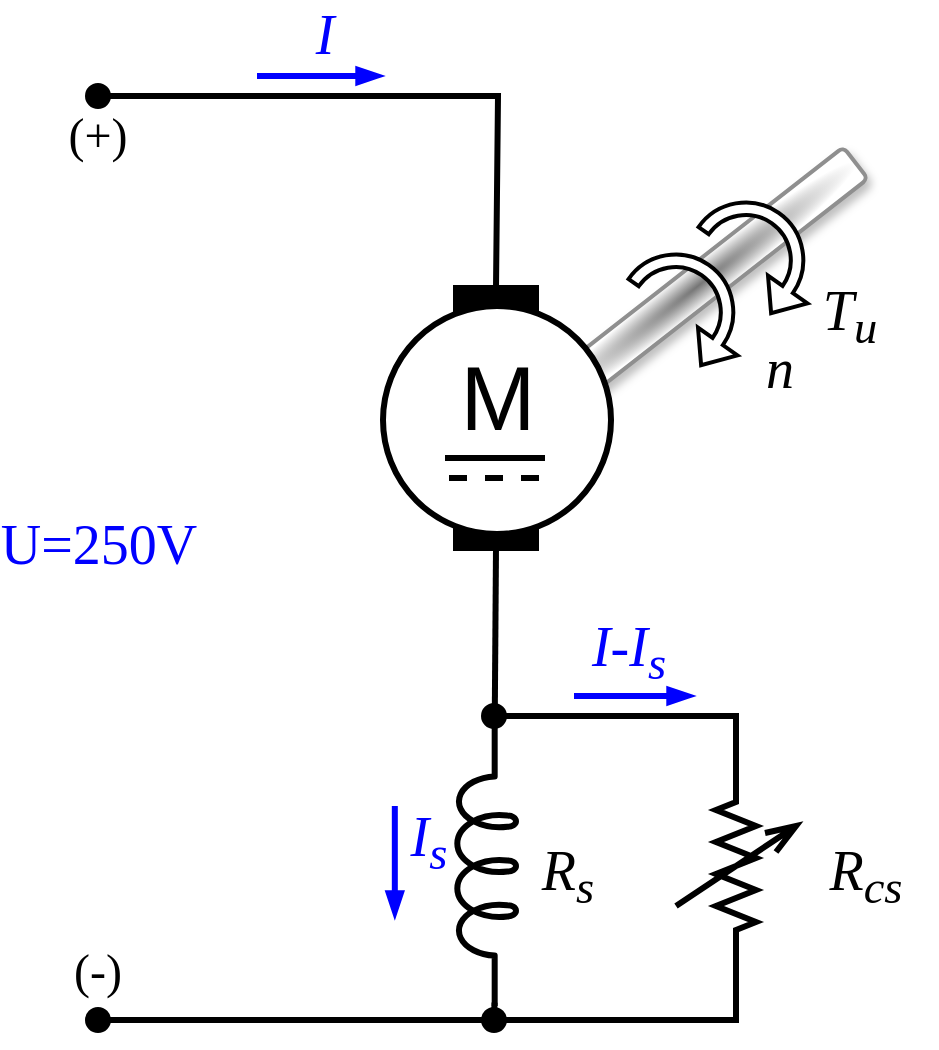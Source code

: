 <mxfile version="28.0.9">
  <diagram id="WaGvc5aDVcwJ2O8X9qRp" name="Página-1">
    <mxGraphModel dx="772" dy="494" grid="1" gridSize="10" guides="1" tooltips="1" connect="1" arrows="1" fold="1" page="1" pageScale="1" pageWidth="827" pageHeight="1169" math="0" shadow="0">
      <root>
        <mxCell id="0" />
        <mxCell id="1" parent="0" />
        <mxCell id="arvUL8lsrQ8Z9jREooVD-17" value="" style="rounded=1;whiteSpace=wrap;html=1;fontFamily=Times New Roman;fontSize=28;strokeWidth=2;rotation=-38;fillColor=#757575;gradientColor=#ffffff;gradientDirection=radial;strokeColor=#8F8F8F;shadow=1;glass=0;" parent="1" vertex="1">
          <mxGeometry x="400" y="425" width="200" height="20" as="geometry" />
        </mxCell>
        <mxCell id="a0kRVQ_6KHBx3ldC4yZE-3" style="edgeStyle=orthogonalEdgeStyle;rounded=0;orthogonalLoop=1;jettySize=auto;html=1;exitX=1;exitY=0.645;exitDx=0;exitDy=0;exitPerimeter=0;fontSize=45;" parent="1" source="EwHTVLRrVT_rf0cmMfTu-11" edge="1">
          <mxGeometry relative="1" as="geometry">
            <mxPoint x="398.241" y="654.724" as="targetPoint" />
          </mxGeometry>
        </mxCell>
        <mxCell id="EwHTVLRrVT_rf0cmMfTu-11" value="" style="pointerEvents=1;verticalLabelPosition=bottom;shadow=0;dashed=0;align=center;html=1;verticalAlign=top;shape=mxgraph.electrical.inductors.inductor_5;strokeWidth=3;rotation=-90;" parent="1" vertex="1">
          <mxGeometry x="324" y="710" width="140" height="30" as="geometry" />
        </mxCell>
        <mxCell id="EwHTVLRrVT_rf0cmMfTu-35" value="" style="endArrow=none;html=1;strokeWidth=3;exitX=1;exitY=0.5;exitDx=0;exitDy=0;entryX=1;entryY=0.645;entryDx=0;entryDy=0;entryPerimeter=0;" parent="1" source="EwHTVLRrVT_rf0cmMfTu-27" target="EwHTVLRrVT_rf0cmMfTu-11" edge="1">
          <mxGeometry width="50" height="50" relative="1" as="geometry">
            <mxPoint x="394" y="590" as="sourcePoint" />
            <mxPoint x="464" y="590" as="targetPoint" />
          </mxGeometry>
        </mxCell>
        <mxCell id="EwHTVLRrVT_rf0cmMfTu-60" value="" style="html=1;shadow=0;dashed=0;align=center;verticalAlign=middle;shape=mxgraph.arrows2.uTurnArrow;dy=3.12;arrowHead=24.1;dx2=14.49;strokeColor=#000000;strokeWidth=2;fillColor=#FFFFFF;rotation=125;" parent="1" vertex="1">
          <mxGeometry x="498" y="399.5" width="14" height="66.5" as="geometry" />
        </mxCell>
        <mxCell id="EwHTVLRrVT_rf0cmMfTu-67" value="&lt;font face=&quot;Times New Roman&quot; size=&quot;1&quot;&gt;&lt;i style=&quot;font-size: 28px&quot;&gt;n&lt;/i&gt;&lt;/font&gt;" style="text;html=1;strokeColor=none;fillColor=none;align=center;verticalAlign=middle;whiteSpace=wrap;rounded=0;dashed=1;" parent="1" vertex="1">
          <mxGeometry x="521" y="466" width="40" height="20" as="geometry" />
        </mxCell>
        <mxCell id="EwHTVLRrVT_rf0cmMfTu-74" value="" style="endArrow=oval;html=1;strokeWidth=3;endFill=1;endSize=10;exitX=0;exitY=0.5;exitDx=0;exitDy=0;rounded=0;" parent="1" source="EwHTVLRrVT_rf0cmMfTu-27" edge="1">
          <mxGeometry width="50" height="50" relative="1" as="geometry">
            <mxPoint x="400" y="340" as="sourcePoint" />
            <mxPoint x="200" y="340" as="targetPoint" />
            <Array as="points">
              <mxPoint x="400" y="340" />
            </Array>
          </mxGeometry>
        </mxCell>
        <mxCell id="EwHTVLRrVT_rf0cmMfTu-27" value="" style="rounded=0;whiteSpace=wrap;html=1;strokeColor=#000000;strokeWidth=3;fillColor=#000000;rotation=90;" parent="1" vertex="1">
          <mxGeometry x="334" y="481" width="130" height="40" as="geometry" />
        </mxCell>
        <mxCell id="EwHTVLRrVT_rf0cmMfTu-28" value="" style="ellipse;whiteSpace=wrap;html=1;aspect=fixed;strokeColor=#000000;strokeWidth=3;fillColor=#FFFFFF;" parent="1" vertex="1">
          <mxGeometry x="342.5" y="445" width="114" height="114" as="geometry" />
        </mxCell>
        <mxCell id="EwHTVLRrVT_rf0cmMfTu-29" value="M" style="text;html=1;strokeColor=none;fillColor=none;align=center;verticalAlign=middle;whiteSpace=wrap;rounded=0;fontSize=45;" parent="1" vertex="1">
          <mxGeometry x="379.5" y="481" width="40" height="20" as="geometry" />
        </mxCell>
        <mxCell id="EwHTVLRrVT_rf0cmMfTu-32" value="" style="group" parent="1" vertex="1" connectable="0">
          <mxGeometry x="373.5" y="521" width="52" height="10" as="geometry" />
        </mxCell>
        <mxCell id="EwHTVLRrVT_rf0cmMfTu-30" value="" style="endArrow=none;dashed=1;html=1;strokeWidth=3;" parent="EwHTVLRrVT_rf0cmMfTu-32" edge="1">
          <mxGeometry width="50" height="50" relative="1" as="geometry">
            <mxPoint x="2" y="10" as="sourcePoint" />
            <mxPoint x="52" y="10" as="targetPoint" />
          </mxGeometry>
        </mxCell>
        <mxCell id="EwHTVLRrVT_rf0cmMfTu-31" value="" style="endArrow=none;html=1;strokeWidth=3;" parent="EwHTVLRrVT_rf0cmMfTu-32" edge="1">
          <mxGeometry width="50" height="50" relative="1" as="geometry">
            <mxPoint as="sourcePoint" />
            <mxPoint x="50" as="targetPoint" />
          </mxGeometry>
        </mxCell>
        <mxCell id="arvUL8lsrQ8Z9jREooVD-2" style="edgeStyle=orthogonalEdgeStyle;rounded=0;orthogonalLoop=1;jettySize=auto;html=1;endArrow=oval;endFill=1;endSize=10;strokeWidth=3;exitX=0.012;exitY=0.642;exitDx=0;exitDy=0;exitPerimeter=0;" parent="1" source="EwHTVLRrVT_rf0cmMfTu-11" edge="1">
          <mxGeometry relative="1" as="geometry">
            <mxPoint x="398" y="802" as="targetPoint" />
            <mxPoint x="397.84" y="787.86" as="sourcePoint" />
          </mxGeometry>
        </mxCell>
        <mxCell id="arvUL8lsrQ8Z9jREooVD-24" value="" style="endArrow=blockThin;html=1;rounded=0;fontFamily=Times New Roman;fontSize=28;strokeWidth=3;endFill=1;strokeColor=#0000FF;" parent="1" edge="1">
          <mxGeometry width="50" height="50" relative="1" as="geometry">
            <mxPoint x="348.41" y="695" as="sourcePoint" />
            <mxPoint x="348.41" y="751" as="targetPoint" />
          </mxGeometry>
        </mxCell>
        <mxCell id="arvUL8lsrQ8Z9jREooVD-27" value="&lt;font color=&quot;#0000ff&quot;&gt;&lt;i&gt;I&lt;sub&gt;s&lt;/sub&gt;&lt;/i&gt;&lt;/font&gt;" style="edgeLabel;html=1;align=center;verticalAlign=middle;resizable=0;points=[];fontSize=28;fontFamily=Times New Roman;" parent="arvUL8lsrQ8Z9jREooVD-24" vertex="1" connectable="0">
          <mxGeometry x="-0.33" relative="1" as="geometry">
            <mxPoint x="16" y="-1" as="offset" />
          </mxGeometry>
        </mxCell>
        <mxCell id="arvUL8lsrQ8Z9jREooVD-22" value="" style="endArrow=blockThin;html=1;rounded=0;fontFamily=Times New Roman;fontSize=28;strokeWidth=3;endFill=1;strokeColor=#0000FF;" parent="1" edge="1">
          <mxGeometry width="50" height="50" relative="1" as="geometry">
            <mxPoint x="279.5" y="330" as="sourcePoint" />
            <mxPoint x="342.5" y="330" as="targetPoint" />
          </mxGeometry>
        </mxCell>
        <mxCell id="arvUL8lsrQ8Z9jREooVD-28" value="&lt;i&gt;I&lt;/i&gt;" style="edgeLabel;html=1;align=center;verticalAlign=middle;resizable=0;points=[];fontSize=28;fontFamily=Times New Roman;fontColor=#0000FF;" parent="arvUL8lsrQ8Z9jREooVD-22" vertex="1" connectable="0">
          <mxGeometry x="0.258" y="3" relative="1" as="geometry">
            <mxPoint x="-6" y="-18" as="offset" />
          </mxGeometry>
        </mxCell>
        <mxCell id="arvUL8lsrQ8Z9jREooVD-32" value="" style="endArrow=oval;html=1;strokeWidth=3;endFill=1;endSize=10;rounded=0;" parent="1" edge="1">
          <mxGeometry width="50" height="50" relative="1" as="geometry">
            <mxPoint x="400" y="802" as="sourcePoint" />
            <mxPoint x="200" y="802" as="targetPoint" />
            <Array as="points">
              <mxPoint x="260" y="802" />
            </Array>
          </mxGeometry>
        </mxCell>
        <mxCell id="arvUL8lsrQ8Z9jREooVD-36" value="&lt;font style=&quot;font-size: 28px&quot; face=&quot;Times New Roman&quot;&gt;&lt;i&gt;R&lt;sub&gt;cs&lt;/sub&gt;&lt;/i&gt;&lt;/font&gt;" style="text;html=1;strokeColor=none;fillColor=none;align=center;verticalAlign=middle;whiteSpace=wrap;rounded=0;dashed=1;" parent="1" vertex="1">
          <mxGeometry x="549" y="720" width="70" height="20" as="geometry" />
        </mxCell>
        <mxCell id="a0kRVQ_6KHBx3ldC4yZE-1" value="" style="pointerEvents=1;verticalLabelPosition=bottom;shadow=0;dashed=0;align=center;html=1;verticalAlign=top;shape=mxgraph.electrical.resistors.variable_resistor_2;fontSize=45;strokeWidth=3;rotation=-90;flipV=1;" parent="1" vertex="1">
          <mxGeometry x="469" y="695" width="100" height="60" as="geometry" />
        </mxCell>
        <mxCell id="a0kRVQ_6KHBx3ldC4yZE-2" style="edgeStyle=orthogonalEdgeStyle;rounded=0;orthogonalLoop=1;jettySize=auto;html=1;endArrow=oval;endFill=1;endSize=10;strokeWidth=3;exitX=1;exitY=0.5;exitDx=0;exitDy=0;exitPerimeter=0;" parent="1" source="a0kRVQ_6KHBx3ldC4yZE-1" edge="1">
          <mxGeometry relative="1" as="geometry">
            <mxPoint x="398" y="650" as="targetPoint" />
            <mxPoint x="456.15" y="634" as="sourcePoint" />
            <Array as="points">
              <mxPoint x="519" y="650" />
              <mxPoint x="398" y="650" />
            </Array>
          </mxGeometry>
        </mxCell>
        <mxCell id="a0kRVQ_6KHBx3ldC4yZE-4" value="" style="endArrow=none;html=1;strokeWidth=3;exitX=0.026;exitY=0.5;exitDx=0;exitDy=0;exitPerimeter=0;rounded=0;" parent="1" source="a0kRVQ_6KHBx3ldC4yZE-1" edge="1">
          <mxGeometry width="50" height="50" relative="1" as="geometry">
            <mxPoint x="519" y="777" as="sourcePoint" />
            <mxPoint x="400" y="802" as="targetPoint" />
            <Array as="points">
              <mxPoint x="519" y="802" />
            </Array>
          </mxGeometry>
        </mxCell>
        <mxCell id="arvUL8lsrQ8Z9jREooVD-23" value="" style="endArrow=blockThin;html=1;rounded=0;fontFamily=Times New Roman;fontSize=28;strokeWidth=3;endFill=1;strokeColor=#0000FF;" parent="1" edge="1">
          <mxGeometry width="50" height="50" relative="1" as="geometry">
            <mxPoint x="438" y="640" as="sourcePoint" />
            <mxPoint x="498" y="640" as="targetPoint" />
          </mxGeometry>
        </mxCell>
        <mxCell id="arvUL8lsrQ8Z9jREooVD-29" value="&lt;i&gt;I-I&lt;sub&gt;s&lt;/sub&gt;&lt;/i&gt;" style="edgeLabel;html=1;align=center;verticalAlign=middle;resizable=0;points=[];fontSize=28;fontFamily=Times New Roman;fontColor=#0000FF;" parent="arvUL8lsrQ8Z9jREooVD-23" vertex="1" connectable="0">
          <mxGeometry x="0.428" y="-2" relative="1" as="geometry">
            <mxPoint x="-16" y="-24" as="offset" />
          </mxGeometry>
        </mxCell>
        <mxCell id="a0kRVQ_6KHBx3ldC4yZE-6" value="&lt;font style=&quot;font-size: 28px&quot; face=&quot;Times New Roman&quot;&gt;&lt;i&gt;R&lt;sub&gt;s&lt;/sub&gt;&lt;/i&gt;&lt;/font&gt;" style="text;html=1;strokeColor=none;fillColor=none;align=center;verticalAlign=middle;whiteSpace=wrap;rounded=0;dashed=1;" parent="1" vertex="1">
          <mxGeometry x="400" y="720" width="70" height="20" as="geometry" />
        </mxCell>
        <mxCell id="a0kRVQ_6KHBx3ldC4yZE-9" value="&lt;font style=&quot;font-size: 24px&quot; face=&quot;Verdana&quot;&gt;(+)&lt;/font&gt;" style="text;html=1;strokeColor=none;fillColor=none;align=center;verticalAlign=middle;whiteSpace=wrap;rounded=0;dashed=1;" parent="1" vertex="1">
          <mxGeometry x="180" y="350" width="40" height="20" as="geometry" />
        </mxCell>
        <mxCell id="a0kRVQ_6KHBx3ldC4yZE-10" value="&lt;font style=&quot;font-size: 24px&quot; face=&quot;Verdana&quot;&gt;(-)&lt;/font&gt;&lt;span style=&quot;font-family: &amp;quot;verdana&amp;quot; ; font-size: 24px&quot;&gt; &lt;br&gt;&lt;/span&gt;" style="text;html=1;strokeColor=none;fillColor=none;align=center;verticalAlign=middle;whiteSpace=wrap;rounded=0;dashed=1;" parent="1" vertex="1">
          <mxGeometry x="175" y="755" width="50" height="45.5" as="geometry" />
        </mxCell>
        <mxCell id="a0kRVQ_6KHBx3ldC4yZE-12" value="&lt;font face=&quot;Times New Roman&quot;&gt;&lt;i&gt;&lt;font style=&quot;font-size: 28px;&quot;&gt;T&lt;sub&gt;u&lt;/sub&gt;&lt;/font&gt;&lt;/i&gt;&lt;/font&gt;" style="text;html=1;strokeColor=none;fillColor=none;align=center;verticalAlign=middle;whiteSpace=wrap;rounded=0;dashed=1;" parent="1" vertex="1">
          <mxGeometry x="556" y="440" width="40" height="20" as="geometry" />
        </mxCell>
        <mxCell id="a0kRVQ_6KHBx3ldC4yZE-13" value="U=250V" style="edgeLabel;html=1;align=center;verticalAlign=middle;resizable=0;points=[];fontSize=28;fontFamily=Times New Roman;fontColor=#0000FF;" parent="1" vertex="1" connectable="0">
          <mxGeometry x="200" y="585" as="geometry">
            <mxPoint y="-21" as="offset" />
          </mxGeometry>
        </mxCell>
        <mxCell id="bfzl_eTBkezoHsurhtVT-2" value="" style="html=1;shadow=0;dashed=0;align=center;verticalAlign=middle;shape=mxgraph.arrows2.uTurnArrow;dy=3.12;arrowHead=24.1;dx2=14.49;strokeColor=#000000;strokeWidth=2;fillColor=#FFFFFF;rotation=125;" vertex="1" parent="1">
          <mxGeometry x="533" y="373.5" width="14" height="66.5" as="geometry" />
        </mxCell>
      </root>
    </mxGraphModel>
  </diagram>
</mxfile>
